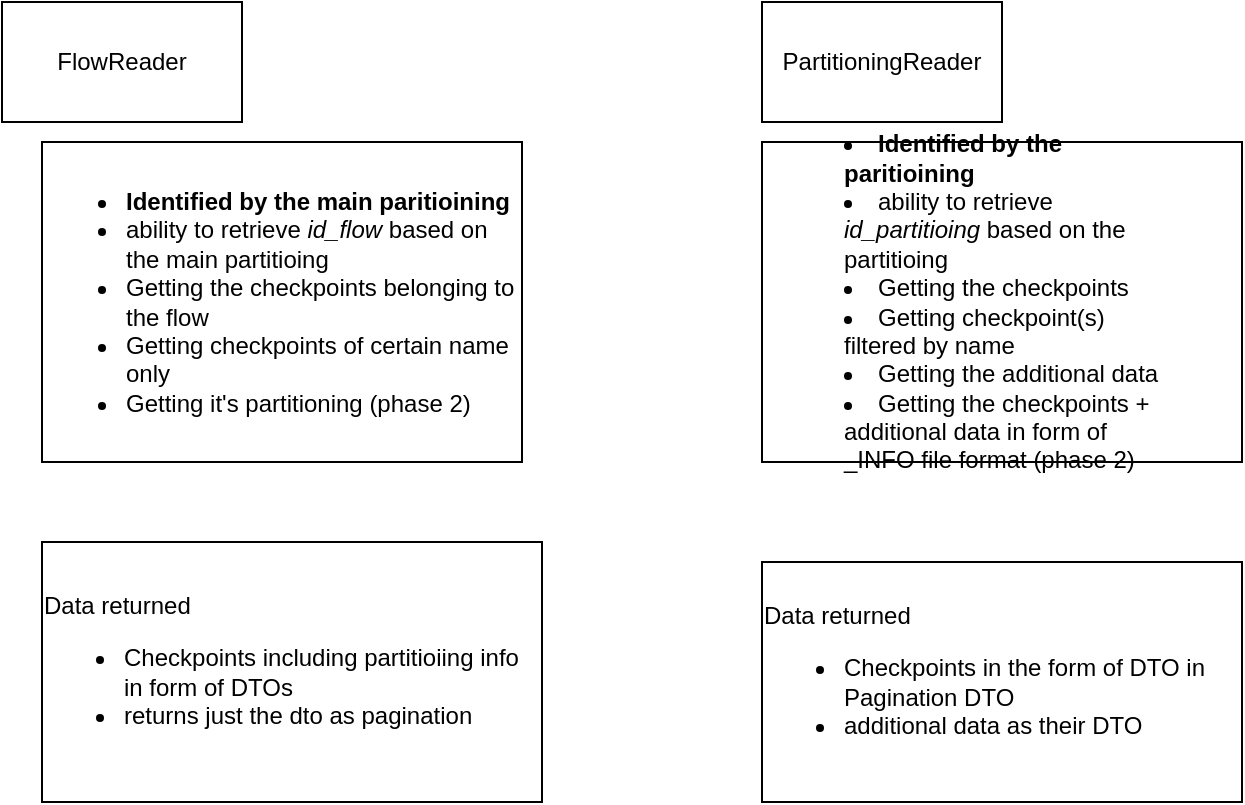<mxfile version="24.8.6">
  <diagram name="Page-1" id="M1M2r3vxqz2qx0Wid1ZL">
    <mxGraphModel dx="1434" dy="733" grid="1" gridSize="10" guides="1" tooltips="1" connect="1" arrows="1" fold="1" page="1" pageScale="1" pageWidth="827" pageHeight="1169" math="0" shadow="0">
      <root>
        <mxCell id="0" />
        <mxCell id="1" parent="0" />
        <mxCell id="rmWetNVkiCoe2Ea992-S-1" value="PartitioningReader" style="rounded=0;whiteSpace=wrap;html=1;" vertex="1" parent="1">
          <mxGeometry x="440" y="40" width="120" height="60" as="geometry" />
        </mxCell>
        <mxCell id="rmWetNVkiCoe2Ea992-S-2" value="FlowReader" style="rounded=0;whiteSpace=wrap;html=1;" vertex="1" parent="1">
          <mxGeometry x="60" y="40" width="120" height="60" as="geometry" />
        </mxCell>
        <mxCell id="rmWetNVkiCoe2Ea992-S-4" value="&lt;div align=&quot;left&quot;&gt;&lt;ul&gt;&lt;li&gt;&lt;b&gt;Identified by the main paritioining&lt;/b&gt;&lt;/li&gt;&lt;li&gt;ability to retrieve &lt;i&gt;id_flow&lt;/i&gt; based on the main partitioing &lt;br&gt;&lt;/li&gt;&lt;li&gt;Getting the checkpoints belonging to the flow&lt;/li&gt;&lt;li&gt;Getting checkpoints of certain name only&lt;/li&gt;&lt;li&gt;Getting it&#39;s partitioning (phase 2)&lt;/li&gt;&lt;/ul&gt;&lt;/div&gt;" style="rounded=0;whiteSpace=wrap;html=1;align=left;" vertex="1" parent="1">
          <mxGeometry x="80" y="110" width="240" height="160" as="geometry" />
        </mxCell>
        <mxCell id="rmWetNVkiCoe2Ea992-S-5" value="&lt;div align=&quot;left&quot;&gt;Data returned&lt;ul&gt;&lt;li&gt;Checkpoints including partitioiing info in form of DTOs&lt;/li&gt;&lt;li&gt;returns just the dto as pagination&lt;/li&gt;&lt;/ul&gt;&lt;/div&gt;" style="rounded=0;whiteSpace=wrap;html=1;" vertex="1" parent="1">
          <mxGeometry x="80" y="310" width="250" height="130" as="geometry" />
        </mxCell>
        <mxCell id="rmWetNVkiCoe2Ea992-S-7" value="&lt;blockquote&gt;&lt;div align=&quot;left&quot;&gt;&lt;li&gt;&lt;b&gt;Identified by the paritioining&lt;/b&gt;&lt;/li&gt;&lt;/div&gt;&lt;div align=&quot;left&quot;&gt;&lt;li&gt;ability to retrieve &lt;i&gt;id_partitioing&lt;/i&gt; based on the partitioing &lt;/li&gt;&lt;li&gt;Getting the checkpoints&lt;/li&gt;&lt;li&gt;Getting checkpoint(s) filtered by name&lt;/li&gt;&lt;li&gt;Getting the additional data&lt;/li&gt;&lt;li&gt;Getting the checkpoints + additional data in form of _INFO file format (phase 2)&lt;/li&gt;&lt;/div&gt;&lt;/blockquote&gt;" style="rounded=0;whiteSpace=wrap;html=1;" vertex="1" parent="1">
          <mxGeometry x="440" y="110" width="240" height="160" as="geometry" />
        </mxCell>
        <mxCell id="rmWetNVkiCoe2Ea992-S-8" value="&lt;div align=&quot;left&quot;&gt;Data returned&lt;ul&gt;&lt;li&gt;Checkpoints in the form of DTO in Pagination DTO&lt;/li&gt;&lt;li&gt;additional data as their DTO&lt;/li&gt;&lt;/ul&gt;&lt;/div&gt;" style="rounded=0;whiteSpace=wrap;html=1;" vertex="1" parent="1">
          <mxGeometry x="440" y="320" width="240" height="120" as="geometry" />
        </mxCell>
      </root>
    </mxGraphModel>
  </diagram>
</mxfile>
